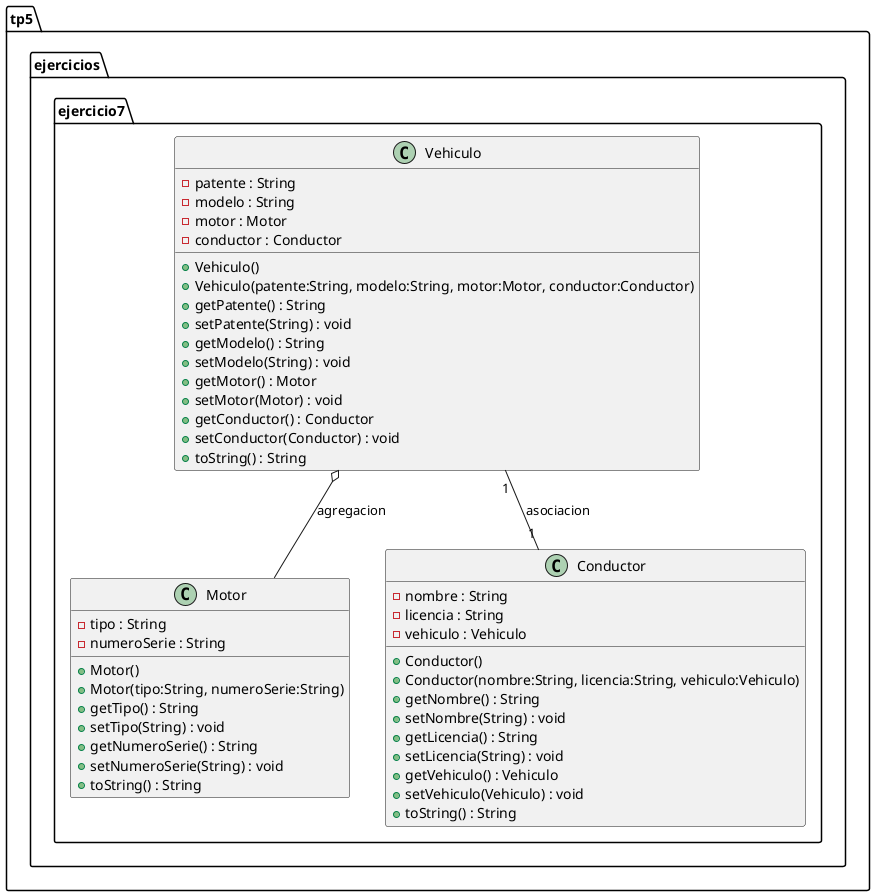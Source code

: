 @startuml
package tp5.ejercicios.ejercicio7 {
  class Vehiculo {
    - patente : String
    - modelo : String
    - motor : Motor
    - conductor : Conductor
    + Vehiculo()
    + Vehiculo(patente:String, modelo:String, motor:Motor, conductor:Conductor)
    + getPatente() : String
    + setPatente(String) : void
    + getModelo() : String
    + setModelo(String) : void
    + getMotor() : Motor
    + setMotor(Motor) : void
    + getConductor() : Conductor
    + setConductor(Conductor) : void
    + toString() : String
  }

  class Motor {
    - tipo : String
    - numeroSerie : String
    + Motor()
    + Motor(tipo:String, numeroSerie:String)
    + getTipo() : String
    + setTipo(String) : void
    + getNumeroSerie() : String
    + setNumeroSerie(String) : void
    + toString() : String
  }

  class Conductor {
    - nombre : String
    - licencia : String
    - vehiculo : Vehiculo
    + Conductor()
    + Conductor(nombre:String, licencia:String, vehiculo:Vehiculo)
    + getNombre() : String
    + setNombre(String) : void
    + getLicencia() : String
    + setLicencia(String) : void
    + getVehiculo() : Vehiculo
    + setVehiculo(Vehiculo) : void
    + toString() : String
  }

  ' Agregacion: Vehiculo -> Motor
  Vehiculo o-- Motor : agregacion

  ' Asociacion bidireccional 1<->1
  Vehiculo "1" -- "1" Conductor : asociacion
}
@enduml